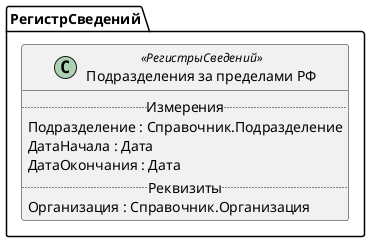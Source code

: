 ﻿@startuml ПодразделенияЗаПределамиРФ
'!include templates.wsd
'..\include templates.wsd
class РегистрСведений.ПодразделенияЗаПределамиРФ as "Подразделения за пределами РФ" <<РегистрыСведений>>
{
..Измерения..
Подразделение : Справочник.Подразделение
ДатаНачала : Дата
ДатаОкончания : Дата
..Реквизиты..
Организация : Справочник.Организация
}
@enduml
